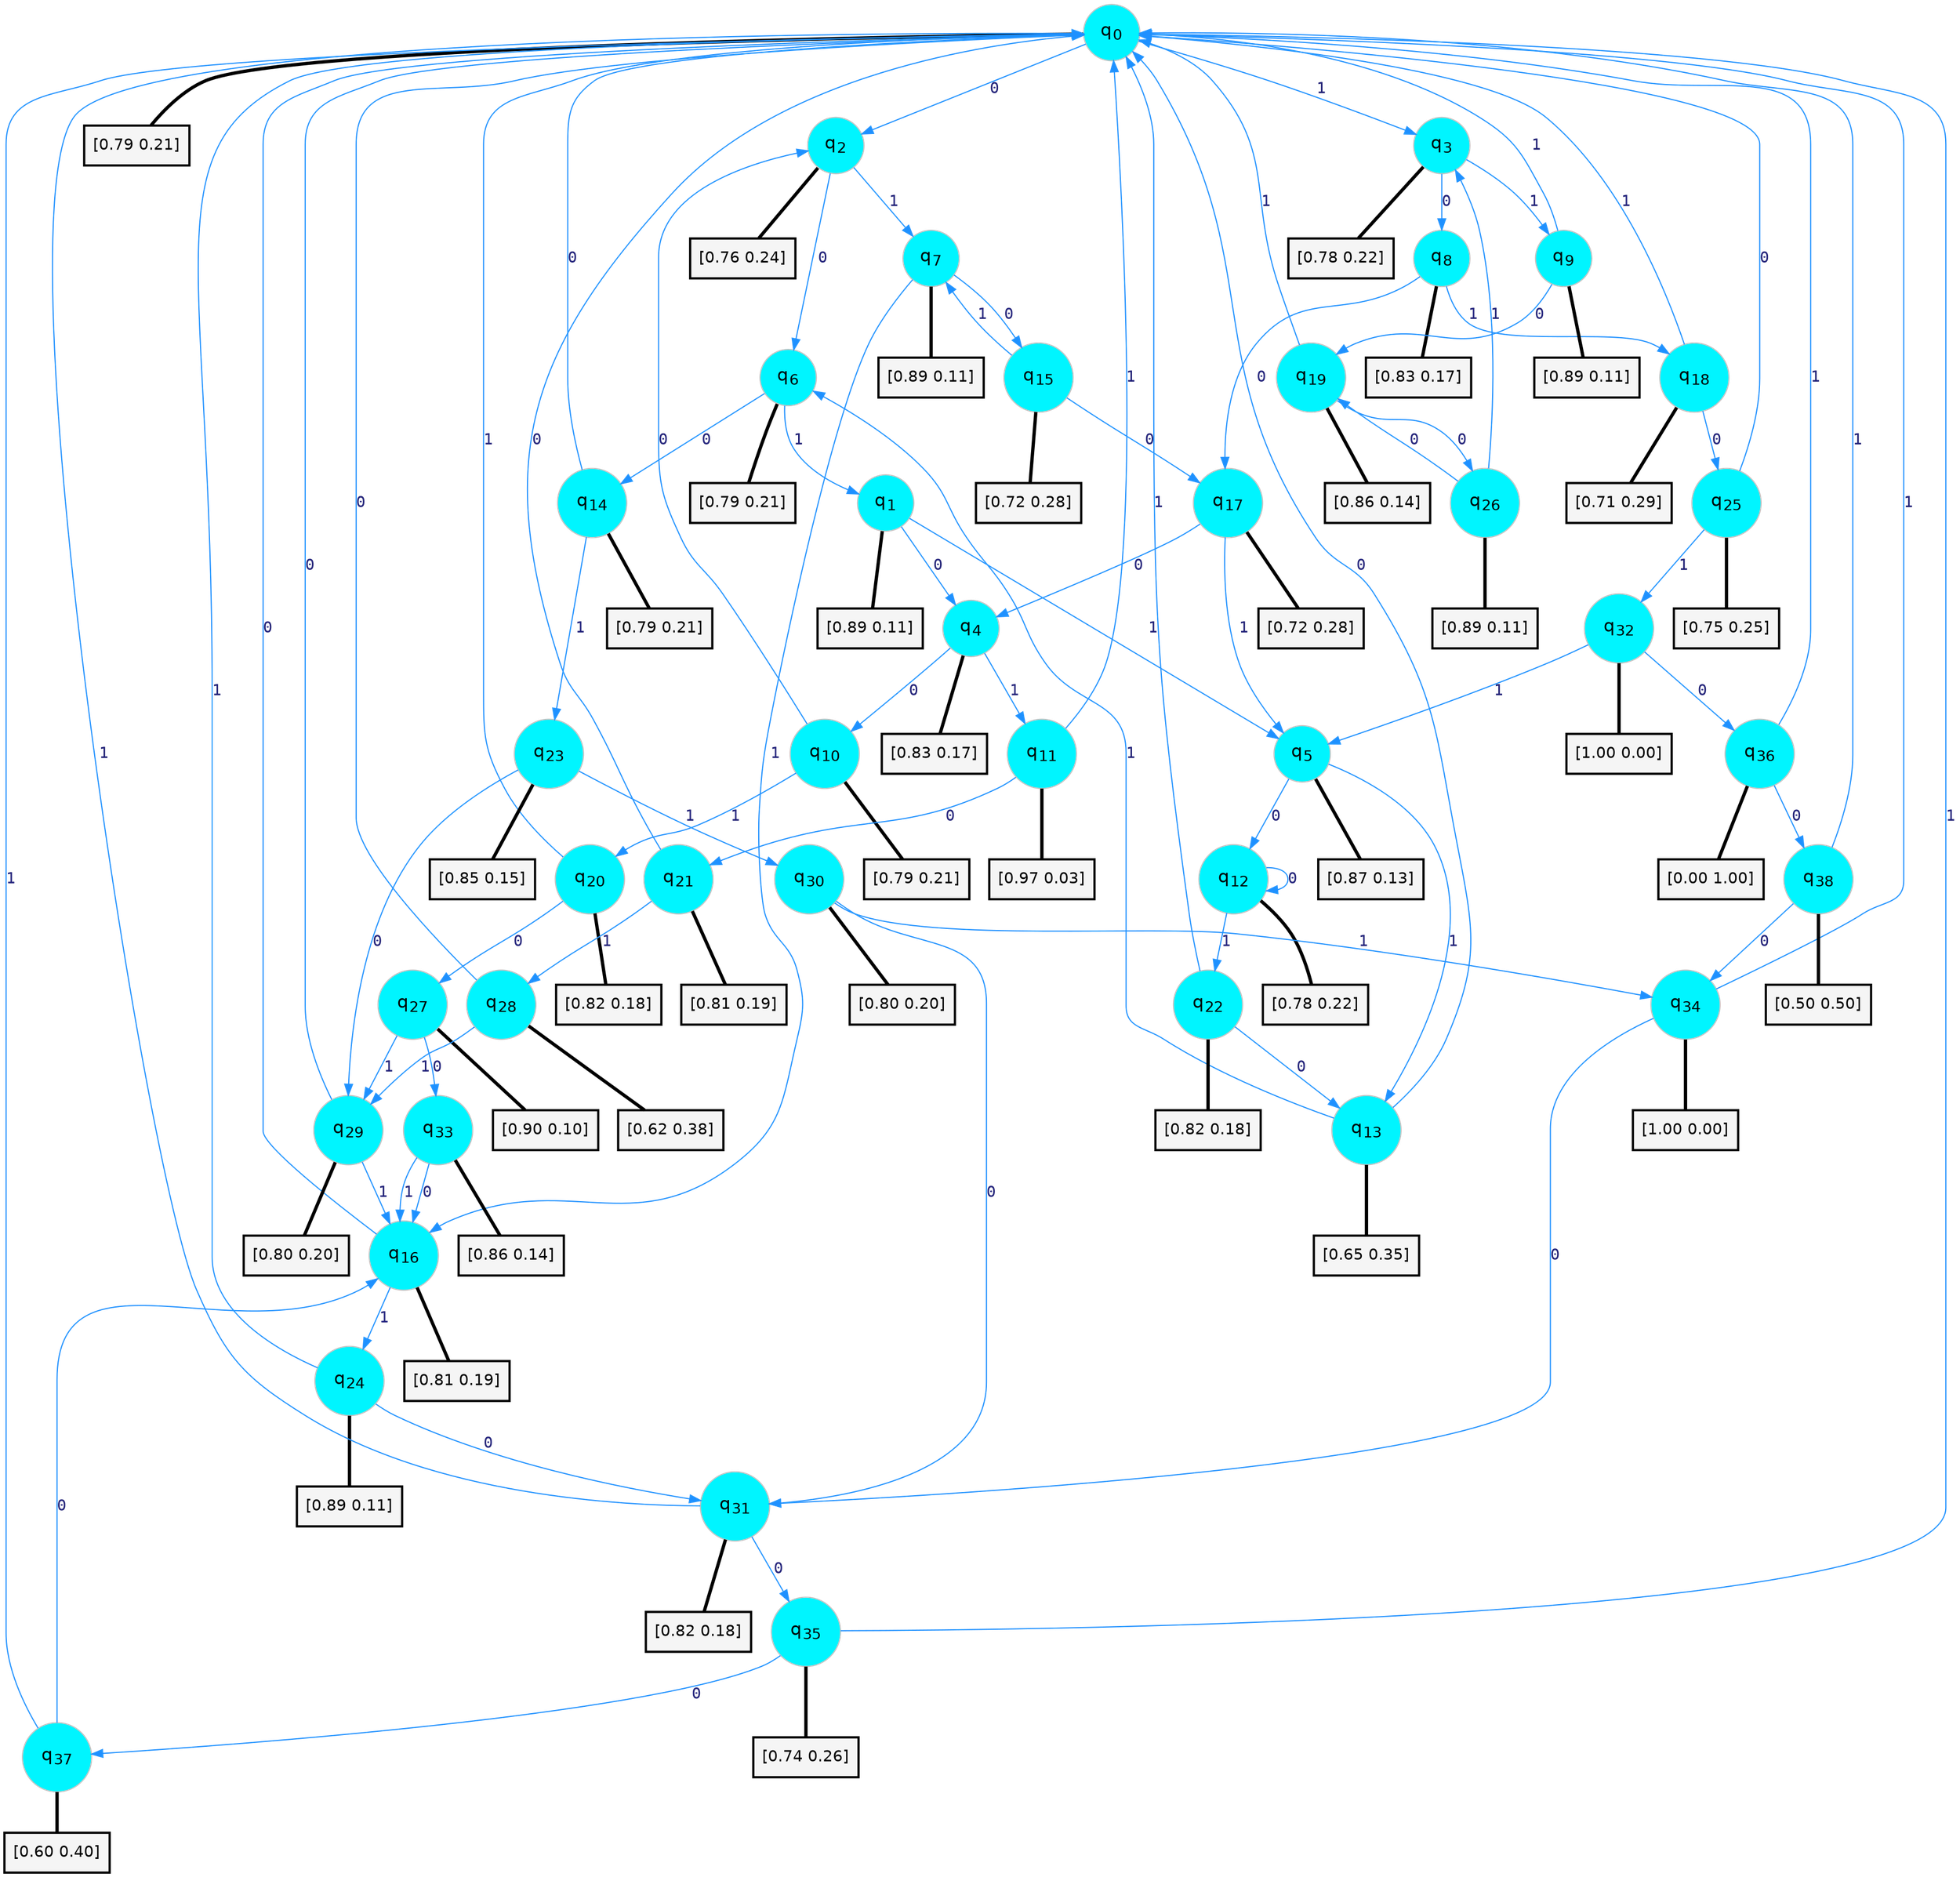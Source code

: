 digraph G {
graph [
bgcolor=transparent, dpi=300, rankdir=TD, size="40,25"];
node [
color=gray, fillcolor=turquoise1, fontcolor=black, fontname=Helvetica, fontsize=16, fontweight=bold, shape=circle, style=filled];
edge [
arrowsize=1, color=dodgerblue1, fontcolor=midnightblue, fontname=courier, fontweight=bold, penwidth=1, style=solid, weight=20];
0[label=<q<SUB>0</SUB>>];
1[label=<q<SUB>1</SUB>>];
2[label=<q<SUB>2</SUB>>];
3[label=<q<SUB>3</SUB>>];
4[label=<q<SUB>4</SUB>>];
5[label=<q<SUB>5</SUB>>];
6[label=<q<SUB>6</SUB>>];
7[label=<q<SUB>7</SUB>>];
8[label=<q<SUB>8</SUB>>];
9[label=<q<SUB>9</SUB>>];
10[label=<q<SUB>10</SUB>>];
11[label=<q<SUB>11</SUB>>];
12[label=<q<SUB>12</SUB>>];
13[label=<q<SUB>13</SUB>>];
14[label=<q<SUB>14</SUB>>];
15[label=<q<SUB>15</SUB>>];
16[label=<q<SUB>16</SUB>>];
17[label=<q<SUB>17</SUB>>];
18[label=<q<SUB>18</SUB>>];
19[label=<q<SUB>19</SUB>>];
20[label=<q<SUB>20</SUB>>];
21[label=<q<SUB>21</SUB>>];
22[label=<q<SUB>22</SUB>>];
23[label=<q<SUB>23</SUB>>];
24[label=<q<SUB>24</SUB>>];
25[label=<q<SUB>25</SUB>>];
26[label=<q<SUB>26</SUB>>];
27[label=<q<SUB>27</SUB>>];
28[label=<q<SUB>28</SUB>>];
29[label=<q<SUB>29</SUB>>];
30[label=<q<SUB>30</SUB>>];
31[label=<q<SUB>31</SUB>>];
32[label=<q<SUB>32</SUB>>];
33[label=<q<SUB>33</SUB>>];
34[label=<q<SUB>34</SUB>>];
35[label=<q<SUB>35</SUB>>];
36[label=<q<SUB>36</SUB>>];
37[label=<q<SUB>37</SUB>>];
38[label=<q<SUB>38</SUB>>];
39[label="[0.79 0.21]", shape=box,fontcolor=black, fontname=Helvetica, fontsize=14, penwidth=2, fillcolor=whitesmoke,color=black];
40[label="[0.89 0.11]", shape=box,fontcolor=black, fontname=Helvetica, fontsize=14, penwidth=2, fillcolor=whitesmoke,color=black];
41[label="[0.76 0.24]", shape=box,fontcolor=black, fontname=Helvetica, fontsize=14, penwidth=2, fillcolor=whitesmoke,color=black];
42[label="[0.78 0.22]", shape=box,fontcolor=black, fontname=Helvetica, fontsize=14, penwidth=2, fillcolor=whitesmoke,color=black];
43[label="[0.83 0.17]", shape=box,fontcolor=black, fontname=Helvetica, fontsize=14, penwidth=2, fillcolor=whitesmoke,color=black];
44[label="[0.87 0.13]", shape=box,fontcolor=black, fontname=Helvetica, fontsize=14, penwidth=2, fillcolor=whitesmoke,color=black];
45[label="[0.79 0.21]", shape=box,fontcolor=black, fontname=Helvetica, fontsize=14, penwidth=2, fillcolor=whitesmoke,color=black];
46[label="[0.89 0.11]", shape=box,fontcolor=black, fontname=Helvetica, fontsize=14, penwidth=2, fillcolor=whitesmoke,color=black];
47[label="[0.83 0.17]", shape=box,fontcolor=black, fontname=Helvetica, fontsize=14, penwidth=2, fillcolor=whitesmoke,color=black];
48[label="[0.89 0.11]", shape=box,fontcolor=black, fontname=Helvetica, fontsize=14, penwidth=2, fillcolor=whitesmoke,color=black];
49[label="[0.79 0.21]", shape=box,fontcolor=black, fontname=Helvetica, fontsize=14, penwidth=2, fillcolor=whitesmoke,color=black];
50[label="[0.97 0.03]", shape=box,fontcolor=black, fontname=Helvetica, fontsize=14, penwidth=2, fillcolor=whitesmoke,color=black];
51[label="[0.78 0.22]", shape=box,fontcolor=black, fontname=Helvetica, fontsize=14, penwidth=2, fillcolor=whitesmoke,color=black];
52[label="[0.65 0.35]", shape=box,fontcolor=black, fontname=Helvetica, fontsize=14, penwidth=2, fillcolor=whitesmoke,color=black];
53[label="[0.79 0.21]", shape=box,fontcolor=black, fontname=Helvetica, fontsize=14, penwidth=2, fillcolor=whitesmoke,color=black];
54[label="[0.72 0.28]", shape=box,fontcolor=black, fontname=Helvetica, fontsize=14, penwidth=2, fillcolor=whitesmoke,color=black];
55[label="[0.81 0.19]", shape=box,fontcolor=black, fontname=Helvetica, fontsize=14, penwidth=2, fillcolor=whitesmoke,color=black];
56[label="[0.72 0.28]", shape=box,fontcolor=black, fontname=Helvetica, fontsize=14, penwidth=2, fillcolor=whitesmoke,color=black];
57[label="[0.71 0.29]", shape=box,fontcolor=black, fontname=Helvetica, fontsize=14, penwidth=2, fillcolor=whitesmoke,color=black];
58[label="[0.86 0.14]", shape=box,fontcolor=black, fontname=Helvetica, fontsize=14, penwidth=2, fillcolor=whitesmoke,color=black];
59[label="[0.82 0.18]", shape=box,fontcolor=black, fontname=Helvetica, fontsize=14, penwidth=2, fillcolor=whitesmoke,color=black];
60[label="[0.81 0.19]", shape=box,fontcolor=black, fontname=Helvetica, fontsize=14, penwidth=2, fillcolor=whitesmoke,color=black];
61[label="[0.82 0.18]", shape=box,fontcolor=black, fontname=Helvetica, fontsize=14, penwidth=2, fillcolor=whitesmoke,color=black];
62[label="[0.85 0.15]", shape=box,fontcolor=black, fontname=Helvetica, fontsize=14, penwidth=2, fillcolor=whitesmoke,color=black];
63[label="[0.89 0.11]", shape=box,fontcolor=black, fontname=Helvetica, fontsize=14, penwidth=2, fillcolor=whitesmoke,color=black];
64[label="[0.75 0.25]", shape=box,fontcolor=black, fontname=Helvetica, fontsize=14, penwidth=2, fillcolor=whitesmoke,color=black];
65[label="[0.89 0.11]", shape=box,fontcolor=black, fontname=Helvetica, fontsize=14, penwidth=2, fillcolor=whitesmoke,color=black];
66[label="[0.90 0.10]", shape=box,fontcolor=black, fontname=Helvetica, fontsize=14, penwidth=2, fillcolor=whitesmoke,color=black];
67[label="[0.62 0.38]", shape=box,fontcolor=black, fontname=Helvetica, fontsize=14, penwidth=2, fillcolor=whitesmoke,color=black];
68[label="[0.80 0.20]", shape=box,fontcolor=black, fontname=Helvetica, fontsize=14, penwidth=2, fillcolor=whitesmoke,color=black];
69[label="[0.80 0.20]", shape=box,fontcolor=black, fontname=Helvetica, fontsize=14, penwidth=2, fillcolor=whitesmoke,color=black];
70[label="[0.82 0.18]", shape=box,fontcolor=black, fontname=Helvetica, fontsize=14, penwidth=2, fillcolor=whitesmoke,color=black];
71[label="[1.00 0.00]", shape=box,fontcolor=black, fontname=Helvetica, fontsize=14, penwidth=2, fillcolor=whitesmoke,color=black];
72[label="[0.86 0.14]", shape=box,fontcolor=black, fontname=Helvetica, fontsize=14, penwidth=2, fillcolor=whitesmoke,color=black];
73[label="[1.00 0.00]", shape=box,fontcolor=black, fontname=Helvetica, fontsize=14, penwidth=2, fillcolor=whitesmoke,color=black];
74[label="[0.74 0.26]", shape=box,fontcolor=black, fontname=Helvetica, fontsize=14, penwidth=2, fillcolor=whitesmoke,color=black];
75[label="[0.00 1.00]", shape=box,fontcolor=black, fontname=Helvetica, fontsize=14, penwidth=2, fillcolor=whitesmoke,color=black];
76[label="[0.60 0.40]", shape=box,fontcolor=black, fontname=Helvetica, fontsize=14, penwidth=2, fillcolor=whitesmoke,color=black];
77[label="[0.50 0.50]", shape=box,fontcolor=black, fontname=Helvetica, fontsize=14, penwidth=2, fillcolor=whitesmoke,color=black];
0->2 [label=0];
0->3 [label=1];
0->39 [arrowhead=none, penwidth=3,color=black];
1->4 [label=0];
1->5 [label=1];
1->40 [arrowhead=none, penwidth=3,color=black];
2->6 [label=0];
2->7 [label=1];
2->41 [arrowhead=none, penwidth=3,color=black];
3->8 [label=0];
3->9 [label=1];
3->42 [arrowhead=none, penwidth=3,color=black];
4->10 [label=0];
4->11 [label=1];
4->43 [arrowhead=none, penwidth=3,color=black];
5->12 [label=0];
5->13 [label=1];
5->44 [arrowhead=none, penwidth=3,color=black];
6->14 [label=0];
6->1 [label=1];
6->45 [arrowhead=none, penwidth=3,color=black];
7->15 [label=0];
7->16 [label=1];
7->46 [arrowhead=none, penwidth=3,color=black];
8->17 [label=0];
8->18 [label=1];
8->47 [arrowhead=none, penwidth=3,color=black];
9->19 [label=0];
9->0 [label=1];
9->48 [arrowhead=none, penwidth=3,color=black];
10->2 [label=0];
10->20 [label=1];
10->49 [arrowhead=none, penwidth=3,color=black];
11->21 [label=0];
11->0 [label=1];
11->50 [arrowhead=none, penwidth=3,color=black];
12->12 [label=0];
12->22 [label=1];
12->51 [arrowhead=none, penwidth=3,color=black];
13->0 [label=0];
13->6 [label=1];
13->52 [arrowhead=none, penwidth=3,color=black];
14->0 [label=0];
14->23 [label=1];
14->53 [arrowhead=none, penwidth=3,color=black];
15->17 [label=0];
15->7 [label=1];
15->54 [arrowhead=none, penwidth=3,color=black];
16->0 [label=0];
16->24 [label=1];
16->55 [arrowhead=none, penwidth=3,color=black];
17->4 [label=0];
17->5 [label=1];
17->56 [arrowhead=none, penwidth=3,color=black];
18->25 [label=0];
18->0 [label=1];
18->57 [arrowhead=none, penwidth=3,color=black];
19->26 [label=0];
19->0 [label=1];
19->58 [arrowhead=none, penwidth=3,color=black];
20->27 [label=0];
20->0 [label=1];
20->59 [arrowhead=none, penwidth=3,color=black];
21->0 [label=0];
21->28 [label=1];
21->60 [arrowhead=none, penwidth=3,color=black];
22->13 [label=0];
22->0 [label=1];
22->61 [arrowhead=none, penwidth=3,color=black];
23->29 [label=0];
23->30 [label=1];
23->62 [arrowhead=none, penwidth=3,color=black];
24->31 [label=0];
24->0 [label=1];
24->63 [arrowhead=none, penwidth=3,color=black];
25->0 [label=0];
25->32 [label=1];
25->64 [arrowhead=none, penwidth=3,color=black];
26->19 [label=0];
26->3 [label=1];
26->65 [arrowhead=none, penwidth=3,color=black];
27->33 [label=0];
27->29 [label=1];
27->66 [arrowhead=none, penwidth=3,color=black];
28->0 [label=0];
28->29 [label=1];
28->67 [arrowhead=none, penwidth=3,color=black];
29->0 [label=0];
29->16 [label=1];
29->68 [arrowhead=none, penwidth=3,color=black];
30->31 [label=0];
30->34 [label=1];
30->69 [arrowhead=none, penwidth=3,color=black];
31->35 [label=0];
31->0 [label=1];
31->70 [arrowhead=none, penwidth=3,color=black];
32->36 [label=0];
32->5 [label=1];
32->71 [arrowhead=none, penwidth=3,color=black];
33->16 [label=0];
33->16 [label=1];
33->72 [arrowhead=none, penwidth=3,color=black];
34->31 [label=0];
34->0 [label=1];
34->73 [arrowhead=none, penwidth=3,color=black];
35->37 [label=0];
35->0 [label=1];
35->74 [arrowhead=none, penwidth=3,color=black];
36->38 [label=0];
36->0 [label=1];
36->75 [arrowhead=none, penwidth=3,color=black];
37->16 [label=0];
37->0 [label=1];
37->76 [arrowhead=none, penwidth=3,color=black];
38->34 [label=0];
38->0 [label=1];
38->77 [arrowhead=none, penwidth=3,color=black];
}

